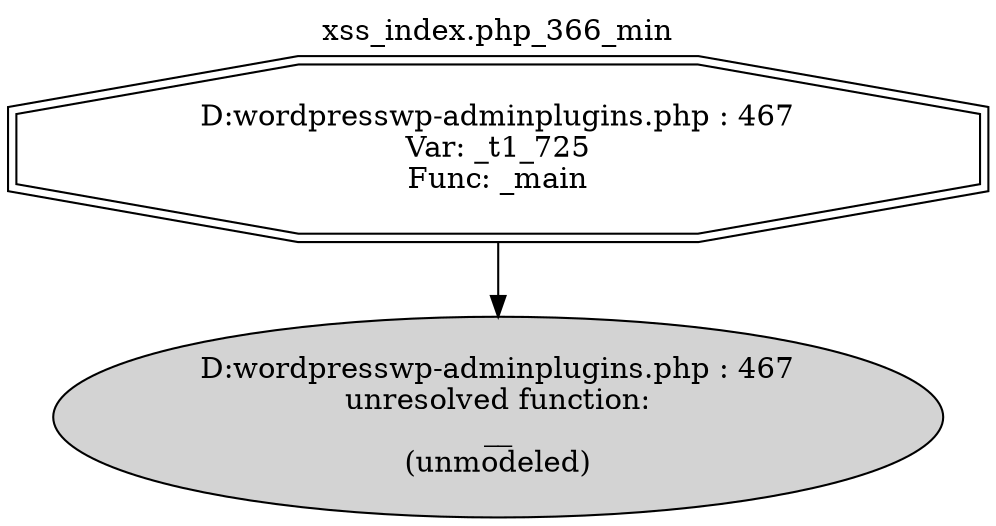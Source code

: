 digraph cfg {
  label="xss_index.php_366_min";
  labelloc=t;
  n1 [shape=doubleoctagon, label="D:\wordpress\wp-admin\plugins.php : 467\nVar: _t1_725\nFunc: _main\n"];
  n2 [shape=ellipse, label="D:\wordpress\wp-admin\plugins.php : 467\nunresolved function:\n__\n(unmodeled)\n",style=filled];
  n1 -> n2;
}
